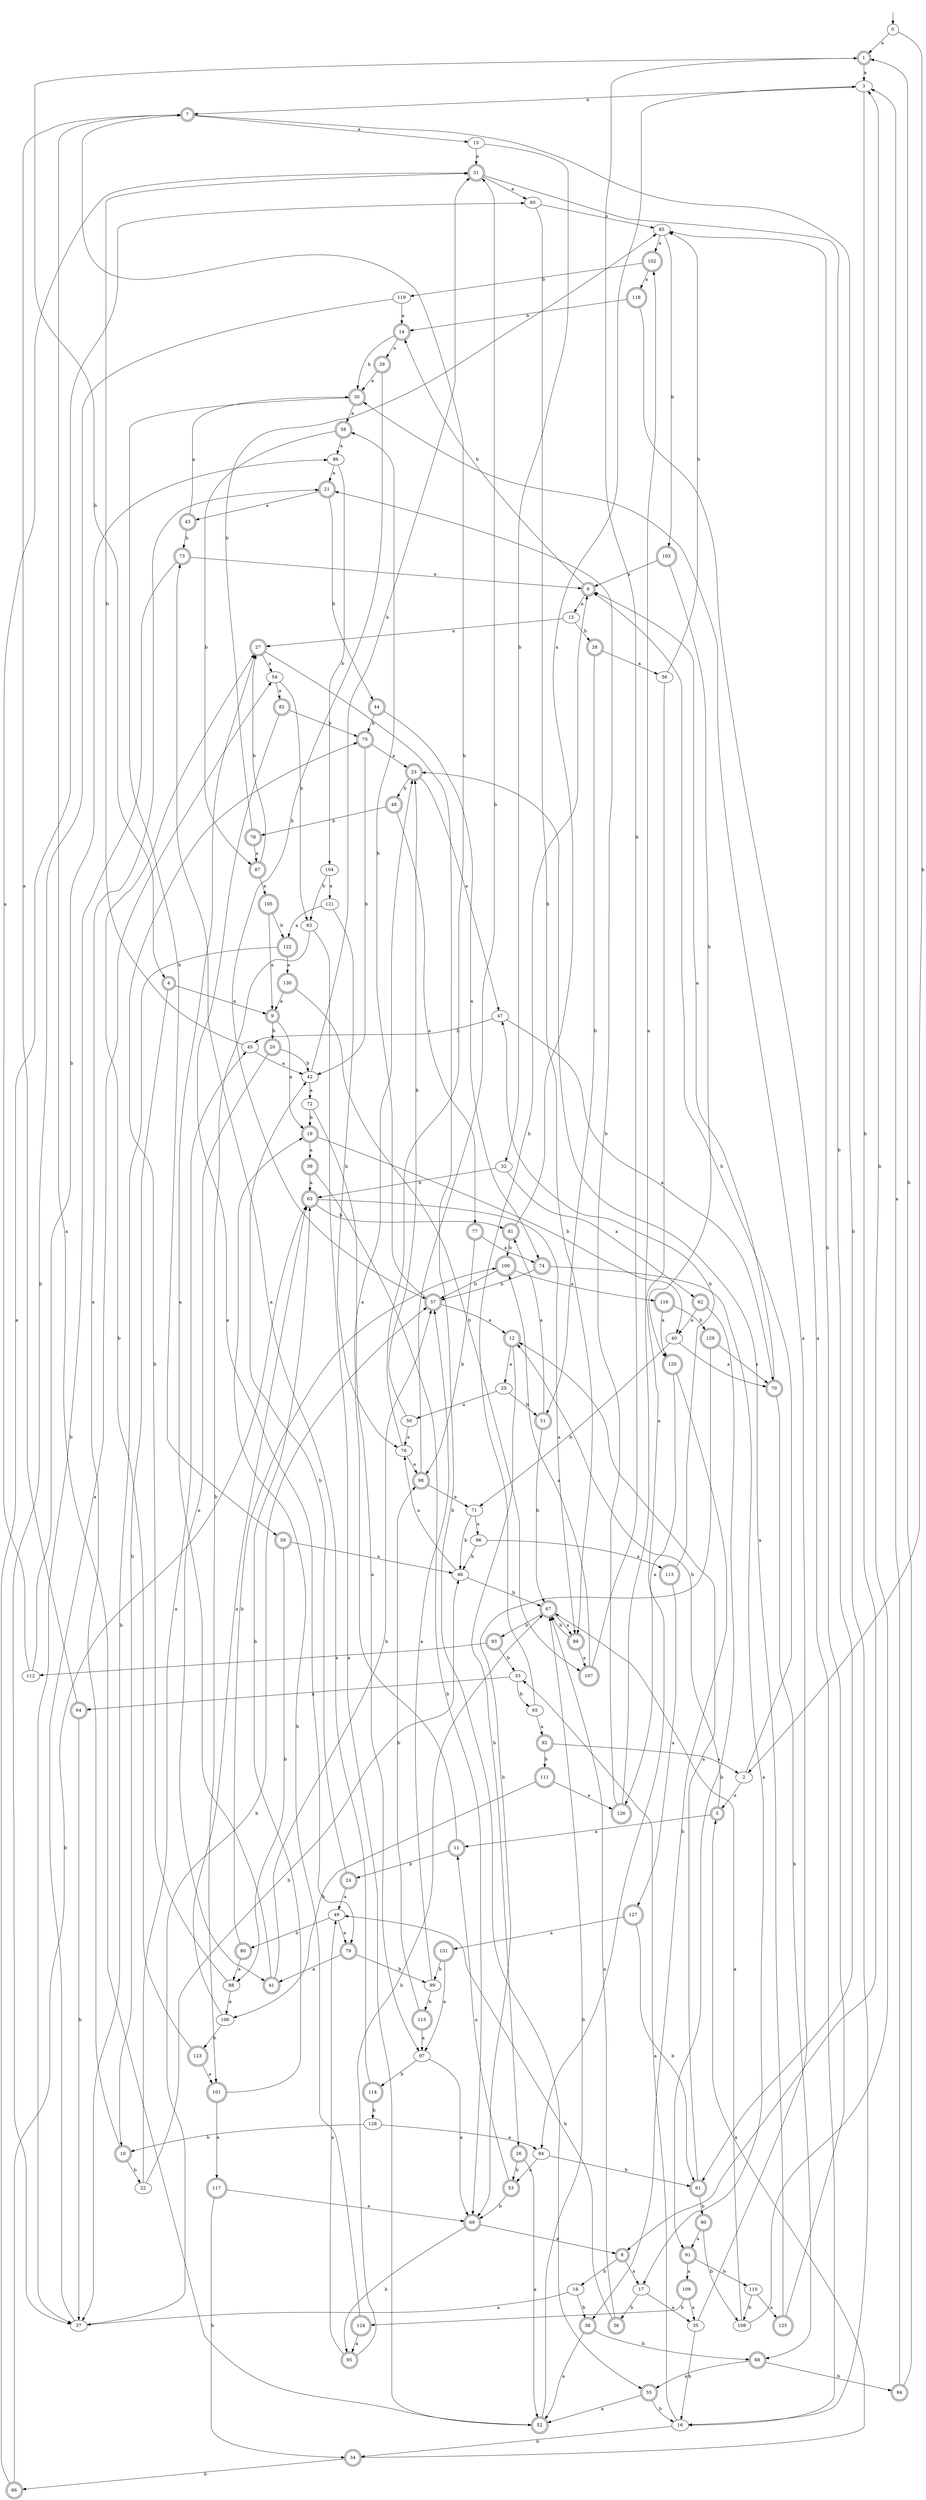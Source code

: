 digraph RandomDFA {
  __start0 [label="", shape=none];
  __start0 -> 0 [label=""];
  0 [shape=circle]
  0 -> 1 [label="a"]
  0 -> 2 [label="b"]
  1 [shape=doublecircle]
  1 -> 3 [label="a"]
  1 -> 4 [label="b"]
  2
  2 -> 5 [label="a"]
  2 -> 6 [label="b"]
  3
  3 -> 7 [label="a"]
  3 -> 8 [label="b"]
  4 [shape=doublecircle]
  4 -> 9 [label="a"]
  4 -> 10 [label="b"]
  5 [shape=doublecircle]
  5 -> 11 [label="a"]
  5 -> 12 [label="b"]
  6 [shape=doublecircle]
  6 -> 13 [label="a"]
  6 -> 14 [label="b"]
  7 [shape=doublecircle]
  7 -> 15 [label="a"]
  7 -> 16 [label="b"]
  8 [shape=doublecircle]
  8 -> 17 [label="a"]
  8 -> 18 [label="b"]
  9 [shape=doublecircle]
  9 -> 19 [label="a"]
  9 -> 20 [label="b"]
  10 [shape=doublecircle]
  10 -> 21 [label="a"]
  10 -> 22 [label="b"]
  11 [shape=doublecircle]
  11 -> 23 [label="a"]
  11 -> 24 [label="b"]
  12 [shape=doublecircle]
  12 -> 25 [label="a"]
  12 -> 26 [label="b"]
  13
  13 -> 27 [label="a"]
  13 -> 28 [label="b"]
  14 [shape=doublecircle]
  14 -> 29 [label="a"]
  14 -> 30 [label="b"]
  15
  15 -> 31 [label="a"]
  15 -> 32 [label="b"]
  16
  16 -> 33 [label="a"]
  16 -> 34 [label="b"]
  17
  17 -> 35 [label="a"]
  17 -> 36 [label="b"]
  18
  18 -> 37 [label="a"]
  18 -> 38 [label="b"]
  19 [shape=doublecircle]
  19 -> 39 [label="a"]
  19 -> 40 [label="b"]
  20 [shape=doublecircle]
  20 -> 41 [label="a"]
  20 -> 42 [label="b"]
  21 [shape=doublecircle]
  21 -> 43 [label="a"]
  21 -> 44 [label="b"]
  22
  22 -> 45 [label="a"]
  22 -> 46 [label="b"]
  23 [shape=doublecircle]
  23 -> 47 [label="a"]
  23 -> 48 [label="b"]
  24 [shape=doublecircle]
  24 -> 49 [label="a"]
  24 -> 42 [label="b"]
  25
  25 -> 50 [label="a"]
  25 -> 51 [label="b"]
  26 [shape=doublecircle]
  26 -> 52 [label="a"]
  26 -> 53 [label="b"]
  27 [shape=doublecircle]
  27 -> 54 [label="a"]
  27 -> 55 [label="b"]
  28 [shape=doublecircle]
  28 -> 56 [label="a"]
  28 -> 51 [label="b"]
  29 [shape=doublecircle]
  29 -> 30 [label="a"]
  29 -> 57 [label="b"]
  30 [shape=doublecircle]
  30 -> 58 [label="a"]
  30 -> 59 [label="b"]
  31 [shape=doublecircle]
  31 -> 60 [label="a"]
  31 -> 61 [label="b"]
  32
  32 -> 62 [label="a"]
  32 -> 63 [label="b"]
  33
  33 -> 64 [label="a"]
  33 -> 65 [label="b"]
  34 [shape=doublecircle]
  34 -> 5 [label="a"]
  34 -> 66 [label="b"]
  35
  35 -> 30 [label="a"]
  35 -> 16 [label="b"]
  36 [shape=doublecircle]
  36 -> 67 [label="a"]
  36 -> 49 [label="b"]
  37
  37 -> 54 [label="a"]
  37 -> 57 [label="b"]
  38 [shape=doublecircle]
  38 -> 52 [label="a"]
  38 -> 68 [label="b"]
  39 [shape=doublecircle]
  39 -> 63 [label="a"]
  39 -> 69 [label="b"]
  40
  40 -> 70 [label="a"]
  40 -> 71 [label="b"]
  41 [shape=doublecircle]
  41 -> 27 [label="a"]
  41 -> 57 [label="b"]
  42
  42 -> 72 [label="a"]
  42 -> 31 [label="b"]
  43 [shape=doublecircle]
  43 -> 30 [label="a"]
  43 -> 73 [label="b"]
  44 [shape=doublecircle]
  44 -> 74 [label="a"]
  44 -> 75 [label="b"]
  45
  45 -> 42 [label="a"]
  45 -> 31 [label="b"]
  46
  46 -> 76 [label="a"]
  46 -> 67 [label="b"]
  47
  47 -> 70 [label="a"]
  47 -> 45 [label="b"]
  48 [shape=doublecircle]
  48 -> 77 [label="a"]
  48 -> 78 [label="b"]
  49
  49 -> 79 [label="a"]
  49 -> 80 [label="b"]
  50
  50 -> 76 [label="a"]
  50 -> 23 [label="b"]
  51 [shape=doublecircle]
  51 -> 81 [label="a"]
  51 -> 67 [label="b"]
  52 [shape=doublecircle]
  52 -> 7 [label="a"]
  52 -> 67 [label="b"]
  53 [shape=doublecircle]
  53 -> 11 [label="a"]
  53 -> 69 [label="b"]
  54
  54 -> 82 [label="a"]
  54 -> 83 [label="b"]
  55 [shape=doublecircle]
  55 -> 52 [label="a"]
  55 -> 16 [label="b"]
  56
  56 -> 84 [label="a"]
  56 -> 85 [label="b"]
  57 [shape=doublecircle]
  57 -> 12 [label="a"]
  57 -> 58 [label="b"]
  58 [shape=doublecircle]
  58 -> 86 [label="a"]
  58 -> 87 [label="b"]
  59 [shape=doublecircle]
  59 -> 46 [label="a"]
  59 -> 88 [label="b"]
  60
  60 -> 85 [label="a"]
  60 -> 89 [label="b"]
  61 [shape=doublecircle]
  61 -> 12 [label="a"]
  61 -> 90 [label="b"]
  62 [shape=doublecircle]
  62 -> 40 [label="a"]
  62 -> 91 [label="b"]
  63 [shape=doublecircle]
  63 -> 89 [label="a"]
  63 -> 81 [label="b"]
  64 [shape=doublecircle]
  64 -> 7 [label="a"]
  64 -> 37 [label="b"]
  65
  65 -> 92 [label="a"]
  65 -> 6 [label="b"]
  66 [shape=doublecircle]
  66 -> 60 [label="a"]
  66 -> 63 [label="b"]
  67 [shape=doublecircle]
  67 -> 89 [label="a"]
  67 -> 93 [label="b"]
  68 [shape=doublecircle]
  68 -> 55 [label="a"]
  68 -> 94 [label="b"]
  69 [shape=doublecircle]
  69 -> 8 [label="a"]
  69 -> 95 [label="b"]
  70 [shape=doublecircle]
  70 -> 6 [label="a"]
  70 -> 68 [label="b"]
  71
  71 -> 96 [label="a"]
  71 -> 46 [label="b"]
  72
  72 -> 97 [label="a"]
  72 -> 19 [label="b"]
  73 [shape=doublecircle]
  73 -> 6 [label="a"]
  73 -> 37 [label="b"]
  74 [shape=doublecircle]
  74 -> 17 [label="a"]
  74 -> 57 [label="b"]
  75 [shape=doublecircle]
  75 -> 23 [label="a"]
  75 -> 42 [label="b"]
  76
  76 -> 98 [label="a"]
  76 -> 7 [label="b"]
  77 [shape=doublecircle]
  77 -> 74 [label="a"]
  77 -> 98 [label="b"]
  78 [shape=doublecircle]
  78 -> 87 [label="a"]
  78 -> 85 [label="b"]
  79 [shape=doublecircle]
  79 -> 41 [label="a"]
  79 -> 99 [label="b"]
  80 [shape=doublecircle]
  80 -> 88 [label="a"]
  80 -> 100 [label="b"]
  81 [shape=doublecircle]
  81 -> 3 [label="a"]
  81 -> 100 [label="b"]
  82 [shape=doublecircle]
  82 -> 79 [label="a"]
  82 -> 75 [label="b"]
  83
  83 -> 52 [label="a"]
  83 -> 101 [label="b"]
  84
  84 -> 53 [label="a"]
  84 -> 61 [label="b"]
  85
  85 -> 102 [label="a"]
  85 -> 103 [label="b"]
  86
  86 -> 21 [label="a"]
  86 -> 104 [label="b"]
  87 [shape=doublecircle]
  87 -> 105 [label="a"]
  87 -> 27 [label="b"]
  88
  88 -> 106 [label="a"]
  88 -> 75 [label="b"]
  89 [shape=doublecircle]
  89 -> 107 [label="a"]
  89 -> 67 [label="b"]
  90 [shape=doublecircle]
  90 -> 91 [label="a"]
  90 -> 108 [label="b"]
  91 [shape=doublecircle]
  91 -> 109 [label="a"]
  91 -> 110 [label="b"]
  92 [shape=doublecircle]
  92 -> 2 [label="a"]
  92 -> 111 [label="b"]
  93 [shape=doublecircle]
  93 -> 112 [label="a"]
  93 -> 33 [label="b"]
  94 [shape=doublecircle]
  94 -> 3 [label="a"]
  94 -> 1 [label="b"]
  95 [shape=doublecircle]
  95 -> 49 [label="a"]
  95 -> 67 [label="b"]
  96
  96 -> 113 [label="a"]
  96 -> 46 [label="b"]
  97
  97 -> 69 [label="a"]
  97 -> 114 [label="b"]
  98 [shape=doublecircle]
  98 -> 71 [label="a"]
  98 -> 31 [label="b"]
  99
  99 -> 57 [label="a"]
  99 -> 115 [label="b"]
  100 [shape=doublecircle]
  100 -> 116 [label="a"]
  100 -> 57 [label="b"]
  101 [shape=doublecircle]
  101 -> 117 [label="a"]
  101 -> 63 [label="b"]
  102 [shape=doublecircle]
  102 -> 118 [label="a"]
  102 -> 119 [label="b"]
  103 [shape=doublecircle]
  103 -> 6 [label="a"]
  103 -> 120 [label="b"]
  104
  104 -> 121 [label="a"]
  104 -> 83 [label="b"]
  105 [shape=doublecircle]
  105 -> 9 [label="a"]
  105 -> 122 [label="b"]
  106
  106 -> 63 [label="a"]
  106 -> 123 [label="b"]
  107 [shape=doublecircle]
  107 -> 100 [label="a"]
  107 -> 1 [label="b"]
  108
  108 -> 67 [label="a"]
  108 -> 3 [label="b"]
  109 [shape=doublecircle]
  109 -> 35 [label="a"]
  109 -> 124 [label="b"]
  110
  110 -> 125 [label="a"]
  110 -> 108 [label="b"]
  111 [shape=doublecircle]
  111 -> 126 [label="a"]
  111 -> 106 [label="b"]
  112
  112 -> 31 [label="a"]
  112 -> 86 [label="b"]
  113 [shape=doublecircle]
  113 -> 127 [label="a"]
  113 -> 47 [label="b"]
  114 [shape=doublecircle]
  114 -> 73 [label="a"]
  114 -> 128 [label="b"]
  115 [shape=doublecircle]
  115 -> 97 [label="a"]
  115 -> 98 [label="b"]
  116 [shape=doublecircle]
  116 -> 120 [label="a"]
  116 -> 129 [label="b"]
  117 [shape=doublecircle]
  117 -> 69 [label="a"]
  117 -> 34 [label="b"]
  118 [shape=doublecircle]
  118 -> 16 [label="a"]
  118 -> 14 [label="b"]
  119
  119 -> 14 [label="a"]
  119 -> 37 [label="b"]
  120 [shape=doublecircle]
  120 -> 126 [label="a"]
  120 -> 38 [label="b"]
  121
  121 -> 122 [label="a"]
  121 -> 76 [label="b"]
  122 [shape=doublecircle]
  122 -> 130 [label="a"]
  122 -> 37 [label="b"]
  123 [shape=doublecircle]
  123 -> 101 [label="a"]
  123 -> 27 [label="b"]
  124 [shape=doublecircle]
  124 -> 95 [label="a"]
  124 -> 19 [label="b"]
  125 [shape=doublecircle]
  125 -> 23 [label="a"]
  125 -> 85 [label="b"]
  126 [shape=doublecircle]
  126 -> 102 [label="a"]
  126 -> 21 [label="b"]
  127 [shape=doublecircle]
  127 -> 131 [label="a"]
  127 -> 61 [label="b"]
  128
  128 -> 84 [label="a"]
  128 -> 10 [label="b"]
  129 [shape=doublecircle]
  129 -> 70 [label="a"]
  129 -> 69 [label="b"]
  130 [shape=doublecircle]
  130 -> 9 [label="a"]
  130 -> 107 [label="b"]
  131 [shape=doublecircle]
  131 -> 97 [label="a"]
  131 -> 99 [label="b"]
}
